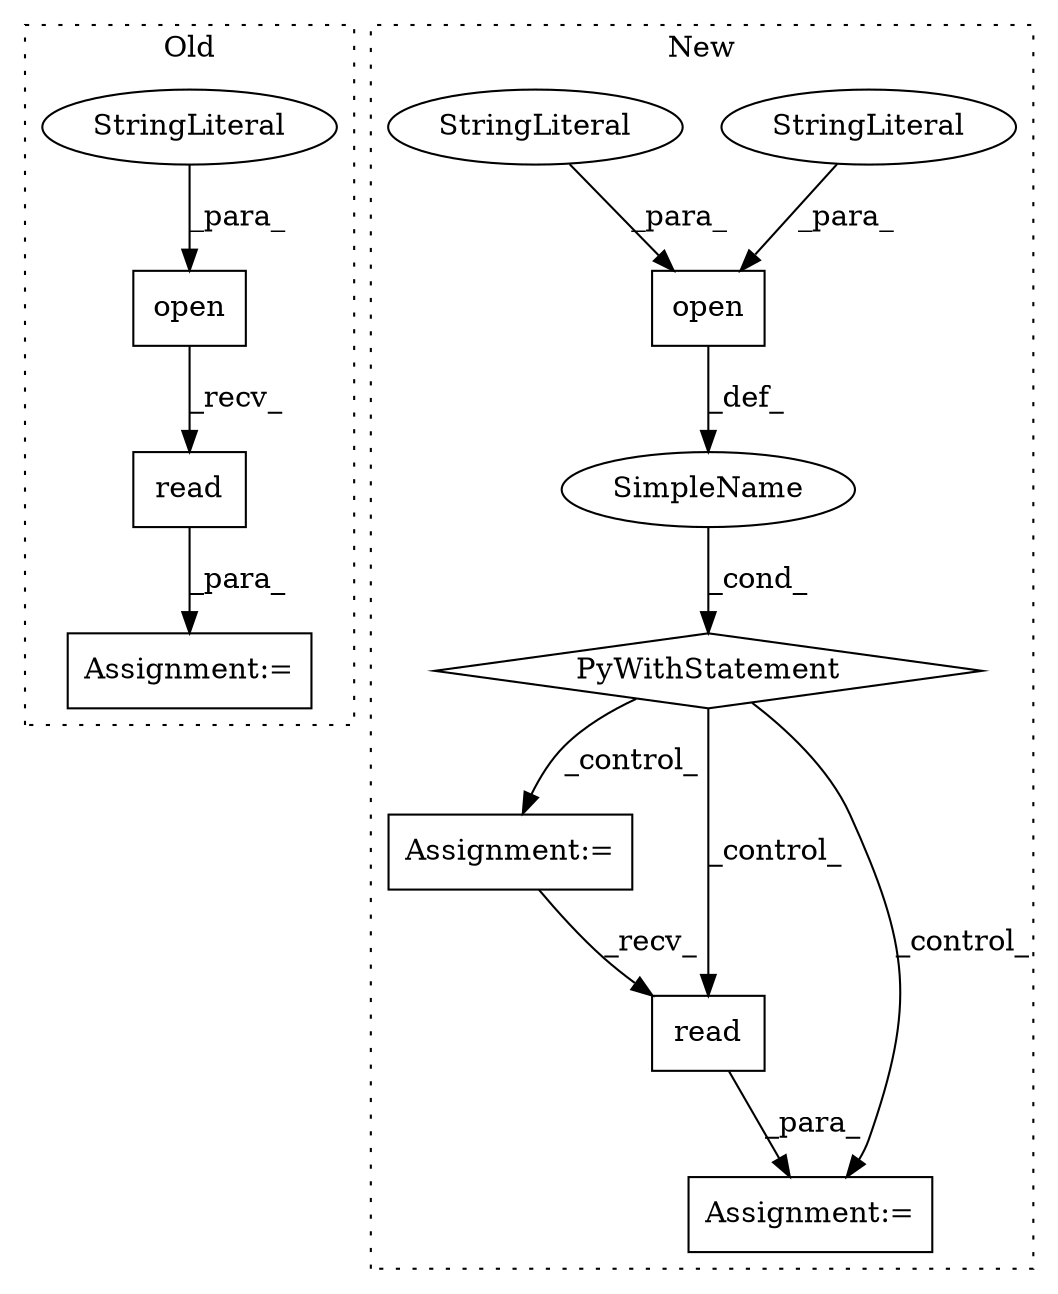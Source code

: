 digraph G {
subgraph cluster0 {
1 [label="open" a="32" s="892,912" l="5,1" shape="box"];
3 [label="StringLiteral" a="45" s="909" l="3" shape="ellipse"];
10 [label="read" a="32" s="914" l="6" shape="box"];
12 [label="Assignment:=" a="7" s="882" l="67" shape="box"];
label = "Old";
style="dotted";
}
subgraph cluster1 {
2 [label="PyWithStatement" a="104" s="597,639" l="10,2" shape="diamond"];
4 [label="Assignment:=" a="7" s="656" l="1" shape="box"];
5 [label="SimpleName" a="42" s="" l="" shape="ellipse"];
6 [label="open" a="32" s="610,638" l="5,1" shape="box"];
7 [label="StringLiteral" a="45" s="627" l="3" shape="ellipse"];
8 [label="Assignment:=" a="7" s="672" l="1" shape="box"];
9 [label="read" a="32" s="675" l="6" shape="box"];
11 [label="StringLiteral" a="45" s="631" l="7" shape="ellipse"];
label = "New";
style="dotted";
}
1 -> 10 [label="_recv_"];
2 -> 8 [label="_control_"];
2 -> 4 [label="_control_"];
2 -> 9 [label="_control_"];
3 -> 1 [label="_para_"];
4 -> 9 [label="_recv_"];
5 -> 2 [label="_cond_"];
6 -> 5 [label="_def_"];
7 -> 6 [label="_para_"];
9 -> 8 [label="_para_"];
10 -> 12 [label="_para_"];
11 -> 6 [label="_para_"];
}